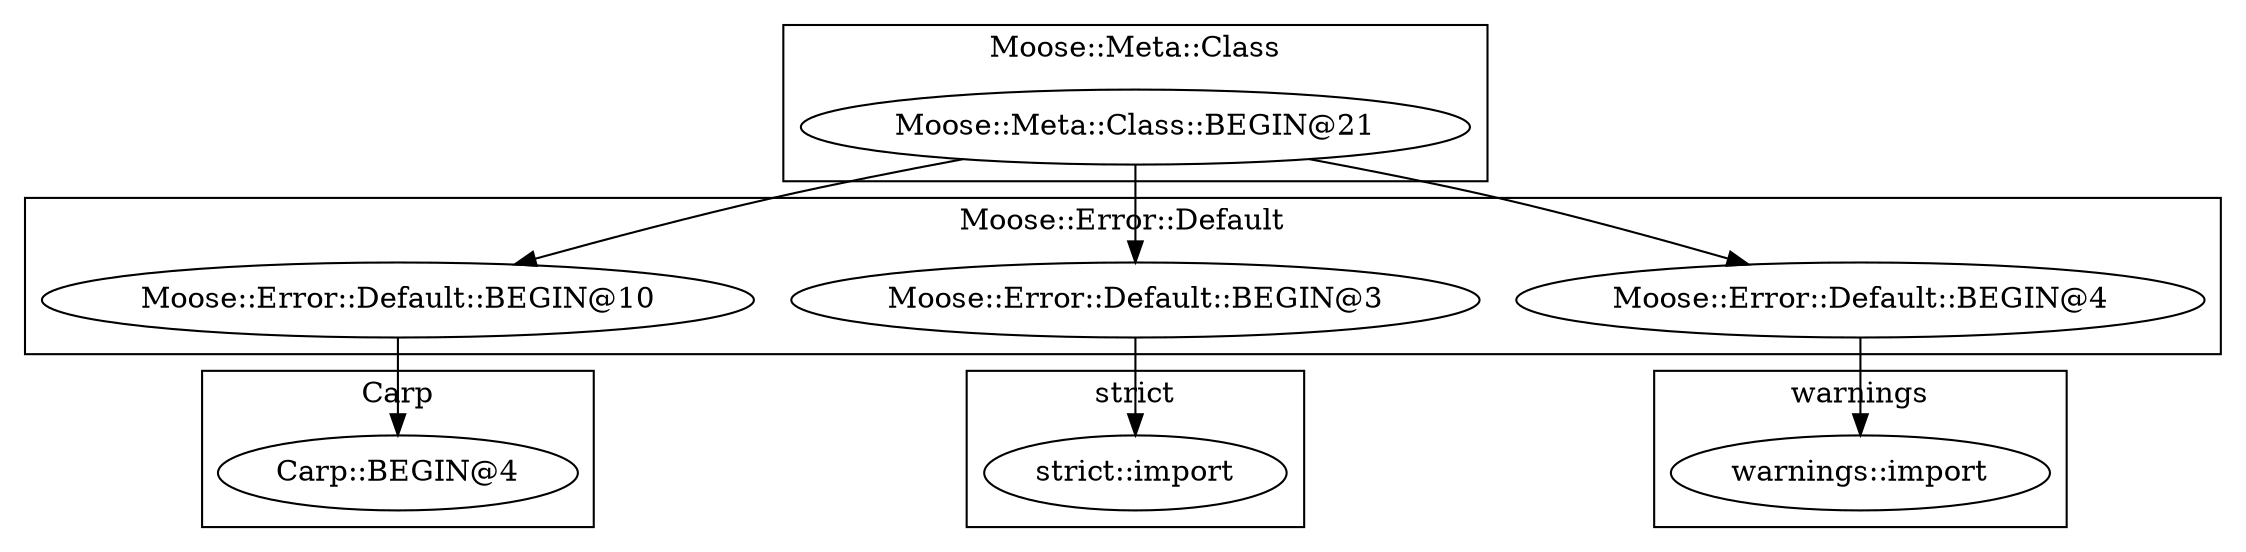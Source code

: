 digraph {
graph [overlap=false]
subgraph cluster_warnings {
	label="warnings";
	"warnings::import";
}
subgraph cluster_strict {
	label="strict";
	"strict::import";
}
subgraph cluster_Moose_Error_Default {
	label="Moose::Error::Default";
	"Moose::Error::Default::BEGIN@10";
	"Moose::Error::Default::BEGIN@3";
	"Moose::Error::Default::BEGIN@4";
}
subgraph cluster_Carp {
	label="Carp";
	"Carp::BEGIN@4";
}
subgraph cluster_Moose_Meta_Class {
	label="Moose::Meta::Class";
	"Moose::Meta::Class::BEGIN@21";
}
"Moose::Meta::Class::BEGIN@21" -> "Moose::Error::Default::BEGIN@10";
"Moose::Error::Default::BEGIN@10" -> "Carp::BEGIN@4";
"Moose::Error::Default::BEGIN@4" -> "warnings::import";
"Moose::Error::Default::BEGIN@3" -> "strict::import";
"Moose::Meta::Class::BEGIN@21" -> "Moose::Error::Default::BEGIN@3";
"Moose::Meta::Class::BEGIN@21" -> "Moose::Error::Default::BEGIN@4";
}
